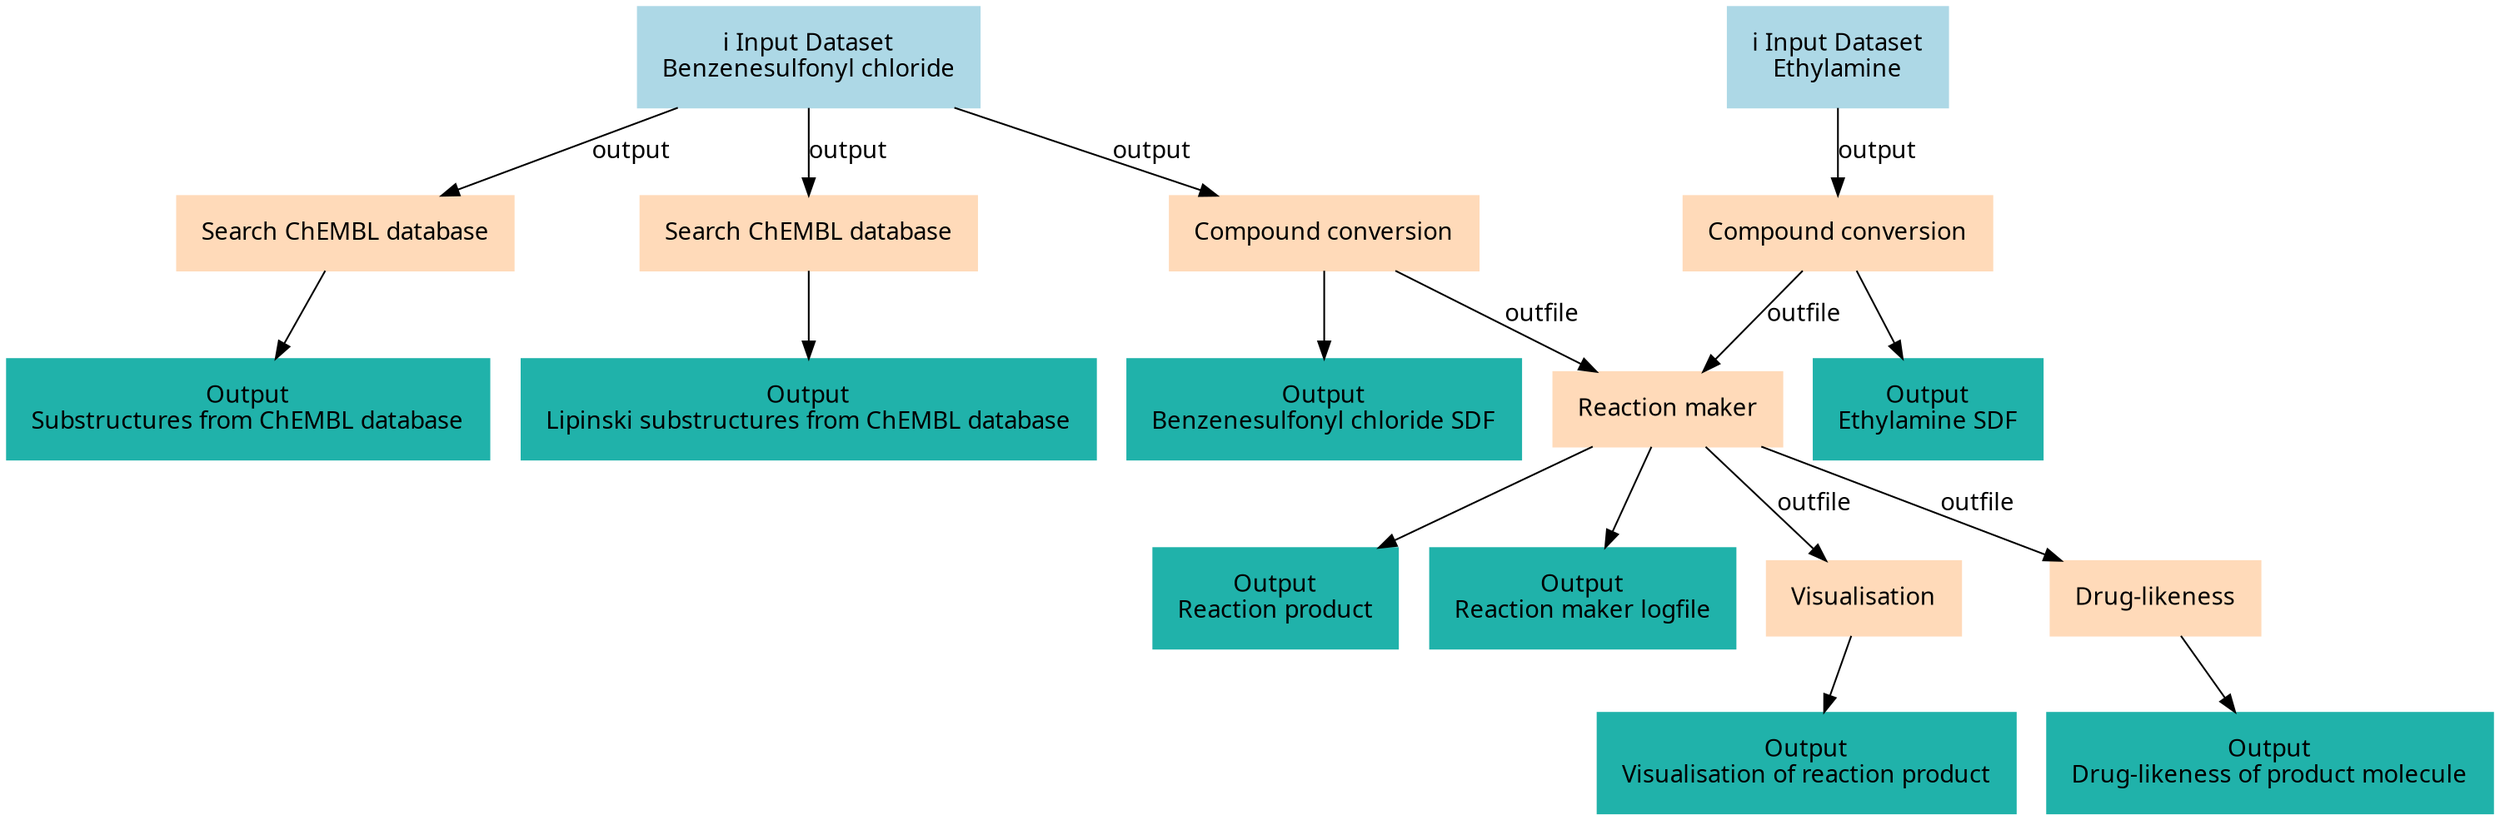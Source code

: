 digraph main {
  node [fontname="Atkinson Hyperlegible", shape=box, color=white,style=filled,color=peachpuff,margin="0.2,0.2"];
  edge [fontname="Atkinson Hyperlegible"];
  0[color=lightblue,label="ℹ️ Input Dataset\nBenzenesulfonyl chloride"]
  1[color=lightblue,label="ℹ️ Input Dataset\nEthylamine"]
  2[label="Compound conversion"]
  0 -> 2 [label="output"]
  kaff8fa4fc2544f05956052bad6c7e04a[color=lightseagreen,label="Output\nBenzenesulfonyl chloride SDF"]
  2 -> kaff8fa4fc2544f05956052bad6c7e04a
  3[label="Search ChEMBL database"]
  0 -> 3 [label="output"]
  k044d2c0892ed45c99868ee802998d92c[color=lightseagreen,label="Output\nSubstructures from ChEMBL database"]
  3 -> k044d2c0892ed45c99868ee802998d92c
  4[label="Search ChEMBL database"]
  0 -> 4 [label="output"]
  k99274b60732d4276969fccc3673a872a[color=lightseagreen,label="Output\nLipinski substructures from ChEMBL database"]
  4 -> k99274b60732d4276969fccc3673a872a
  5[label="Compound conversion"]
  1 -> 5 [label="output"]
  k77ad7b99576146a3b9a61dd3d8e2baac[color=lightseagreen,label="Output\nEthylamine SDF"]
  5 -> k77ad7b99576146a3b9a61dd3d8e2baac
  6[label="Reaction maker"]
  2 -> 6 [label="outfile"]
  5 -> 6 [label="outfile"]
  kf9d1d7fde854469ba4646811998e058e[color=lightseagreen,label="Output\nReaction product"]
  6 -> kf9d1d7fde854469ba4646811998e058e
  kb0bd7ed2a80b44ce994b999e1d472281[color=lightseagreen,label="Output\nReaction maker logfile"]
  6 -> kb0bd7ed2a80b44ce994b999e1d472281
  7[label="Visualisation"]
  6 -> 7 [label="outfile"]
  kfc618f3f6aa54970841d56f4eabf47b7[color=lightseagreen,label="Output\nVisualisation of reaction product"]
  7 -> kfc618f3f6aa54970841d56f4eabf47b7
  8[label="Drug-likeness"]
  6 -> 8 [label="outfile"]
  k7ad8c184e10d4fcea4023e79da6e09ac[color=lightseagreen,label="Output\nDrug-likeness of product molecule"]
  8 -> k7ad8c184e10d4fcea4023e79da6e09ac
}
